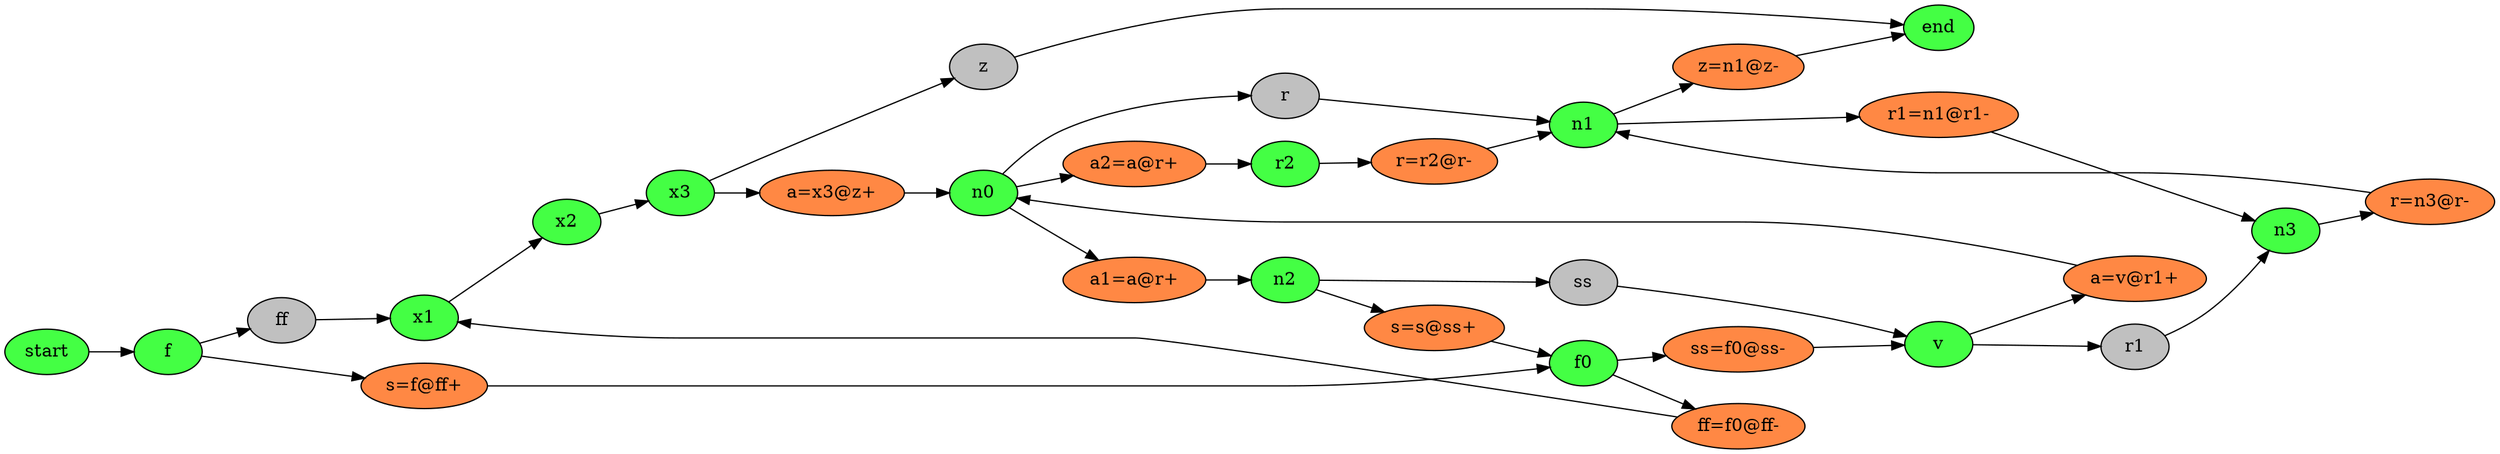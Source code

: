 strict digraph analysis {
    rankdir="LR"
    "start" -> "f";
    "f" -> "ff";
    "f" -> "s=f@ff+";
    "f0" -> "ff=f0@ff-";
    "f0" -> "ss=f0@ss-";
    "ff" -> "x1";
    "n0" -> "r";
    "n0" -> "a1=a@r+";
    "n0" -> "a2=a@r+";
    "n1" -> "r1=n1@r1-";
    "n1" -> "z=n1@z-";
    "n2" -> "ss";
    "n2" -> "s=s@ss+";
    "n3" -> "r=n3@r-";
    "r" -> "n1";
    "r1" -> "n3";
    "r2" -> "r=r2@r-";
    "ss" -> "v";
    "v" -> "r1";
    "v" -> "a=v@r1+";
    "x1" -> "x2";
    "x2" -> "x3";
    "x3" -> "z";
    "x3" -> "a=x3@z+";
    "z" -> "end";
    "a=v@r1+" -> "n0";
    "a=x3@z+" -> "n0";
    "a1=a@r+" -> "n2";
    "a2=a@r+" -> "r2";
    "s=f@ff+" -> "f0";
    "s=s@ss+" -> "f0";
    "ff=f0@ff-" -> "x1";
    "r=n3@r-" -> "n1";
    "r=r2@r-" -> "n1";
    "r1=n1@r1-" -> "n3";
    "ss=f0@ss-" -> "v";
    "z=n1@z-" -> "end";
    "start"[style=filled,fillcolor="#44ff44"];
    "end"[style=filled,fillcolor="#44ff44"];
    "f"[style=filled,fillcolor="#44ff44"];
    "f0"[style=filled,fillcolor="#44ff44"];
    "ff"[style=filled,fillcolor="gray"];
    "n0"[style=filled,fillcolor="#44ff44"];
    "n1"[style=filled,fillcolor="#44ff44"];
    "n2"[style=filled,fillcolor="#44ff44"];
    "n3"[style=filled,fillcolor="#44ff44"];
    "r"[style=filled,fillcolor="gray"];
    "r1"[style=filled,fillcolor="gray"];
    "r2"[style=filled,fillcolor="#44ff44"];
    "ss"[style=filled,fillcolor="gray"];
    "v"[style=filled,fillcolor="#44ff44"];
    "x1"[style=filled,fillcolor="#44ff44"];
    "x2"[style=filled,fillcolor="#44ff44"];
    "x3"[style=filled,fillcolor="#44ff44"];
    "z"[style=filled,fillcolor="gray"];
    "a=v@r1+"[style=filled,fillcolor="#ff8844"];
    "a=x3@z+"[style=filled,fillcolor="#ff8844"];
    "a1=a@r+"[style=filled,fillcolor="#ff8844"];
    "a2=a@r+"[style=filled,fillcolor="#ff8844"];
    "s=f@ff+"[style=filled,fillcolor="#ff8844"];
    "s=s@ss+"[style=filled,fillcolor="#ff8844"];
    "ff=f0@ff-"[style=filled,fillcolor="#ff8844"];
    "r=n3@r-"[style=filled,fillcolor="#ff8844"];
    "r=r2@r-"[style=filled,fillcolor="#ff8844"];
    "r1=n1@r1-"[style=filled,fillcolor="#ff8844"];
    "ss=f0@ss-"[style=filled,fillcolor="#ff8844"];
    "z=n1@z-"[style=filled,fillcolor="#ff8844"];
}

